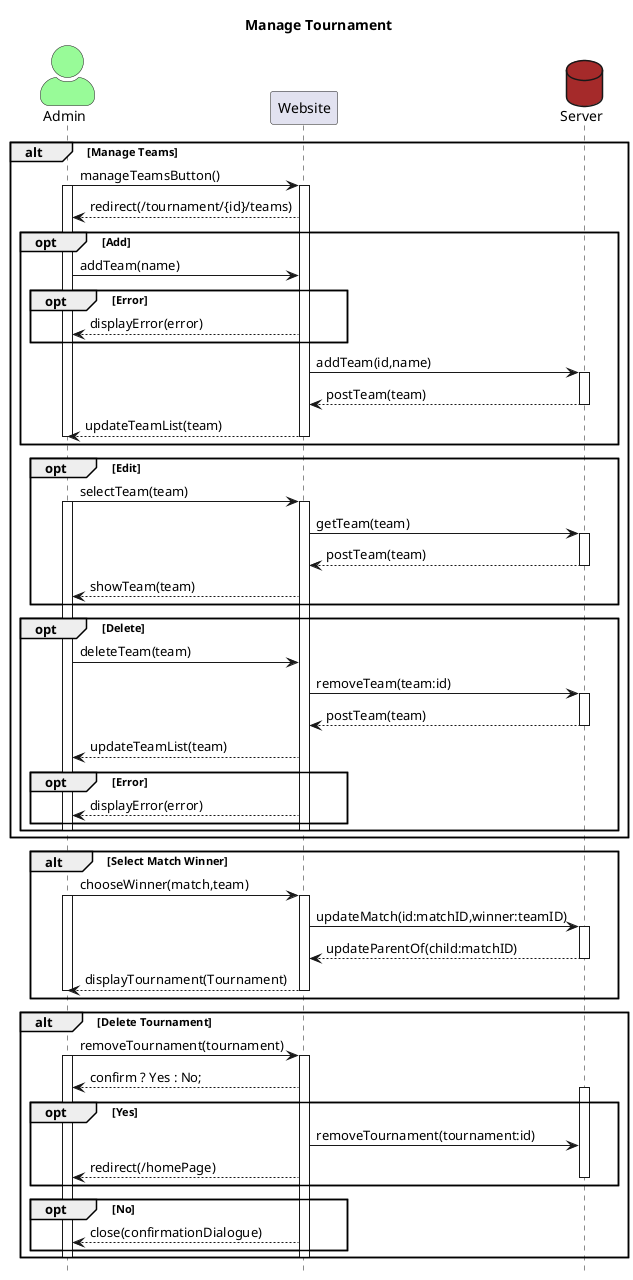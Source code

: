 @startuml Manage Tournament
title Manage Tournament
skinparam actorStyle awesome

Actor Admin #palegreen
participant Website
database Server #brown
hide footbox

alt Manage Teams
    Admin->Website: manageTeamsButton()
    activate Admin
    activate Website
    Website-->Admin: redirect(/tournament/{id}/teams)
        opt Add 
            Admin->Website: addTeam(name)
                opt Error
                    Website-->Admin: displayError(error)
                end
            Website->Server: addTeam(id,name)
            activate Server
            Server-->Website: postTeam(team)
            deactivate Server
            Website-->Admin: updateTeamList(team)
            deactivate Admin
            deactivate Website
        end
    opt Edit
        Admin->Website: selectTeam(team)
        activate Admin
        activate Website
        Website->Server: getTeam(team)
        activate Server
        Server-->Website: postTeam(team)
        deactivate Server
        Website-->Admin: showTeam(team)      
    end

    opt Delete
    activate Admin
    activate Website
        Admin->Website: deleteTeam(team)
        Website->Server: removeTeam(team:id)
            activate Server
            Server-->Website: postTeam(team)
            deactivate Server
            Website-->Admin: updateTeamList(team)
        opt Error
            Website-->Admin: displayError(error)
        end
    deactivate Admin
    deactivate Website
    end
end

alt Select Match Winner
    Admin->Website: chooseWinner(match,team)
    activate Admin
    activate Website
    Website->Server: updateMatch(id:matchID,winner:teamID)
    activate Server
        Server-->Website: updateParentOf(child:matchID)
    deactivate Server
    Website-->Admin: displayTournament(Tournament)
deactivate Admin
deactivate Website
end

alt Delete Tournament
    Admin->Website: removeTournament(tournament)
    activate Admin
    activate Website
    Website-->Admin: confirm ? Yes : No; 
    opt Yes 
        activate Server
        Website->Server: removeTournament(tournament:id)
        Website-->Admin: redirect(/homePage)
        deactivate Server
    end
    opt No
        Website-->Admin: close(confirmationDialogue)
    end
    deactivate Admin
    deactivate Website
end

@enduml